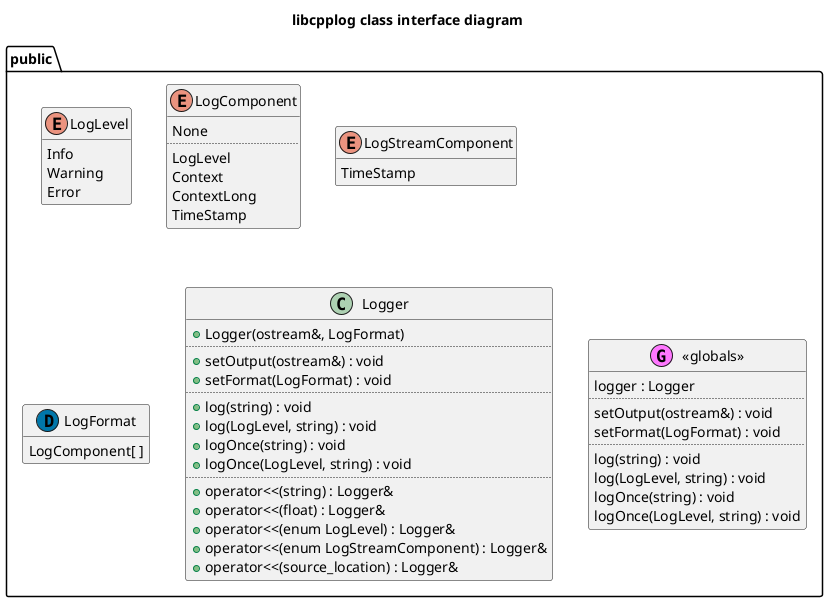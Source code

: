 @startuml class-diagram

title libcpplog class interface diagram

package public {

    enum LogLevel {
        Info
        Warning
        Error
    }
    hide LogLevel methods

    enum LogComponent {
        None
        ..
        LogLevel
        Context
        ContextLong
        TimeStamp
    }

    enum LogStreamComponent {
        TimeStamp
    }
    hide LogStreamComponent methods

    class LogFormat << (D,#0077AA) >> {
        LogComponent[ ]
    }
    hide LogFormat methods

    class Logger {
        + Logger(ostream&, LogFormat)
        ..
        + setOutput(ostream&) : void
        + setFormat(LogFormat) : void
        ..
        + log(string) : void
        + log(LogLevel, string) : void
        + logOnce(string) : void
        + logOnce(LogLevel, string) : void
        ..
        + operator<<(string) : Logger&
        + operator<<(float) : Logger&
        + operator<<(enum LogLevel) : Logger&
        + operator<<(enum LogStreamComponent) : Logger&
        + operator<<(source_location) : Logger&
    }

    class "<<globals>>" as globals << (G,#FF77FF) >> {
        logger : Logger
        ..
        setOutput(ostream&) : void
        setFormat(LogFormat) : void
        ..
        log(string) : void
        log(LogLevel, string) : void
        logOnce(string) : void
        logOnce(LogLevel, string) : void
    }
}

@enduml